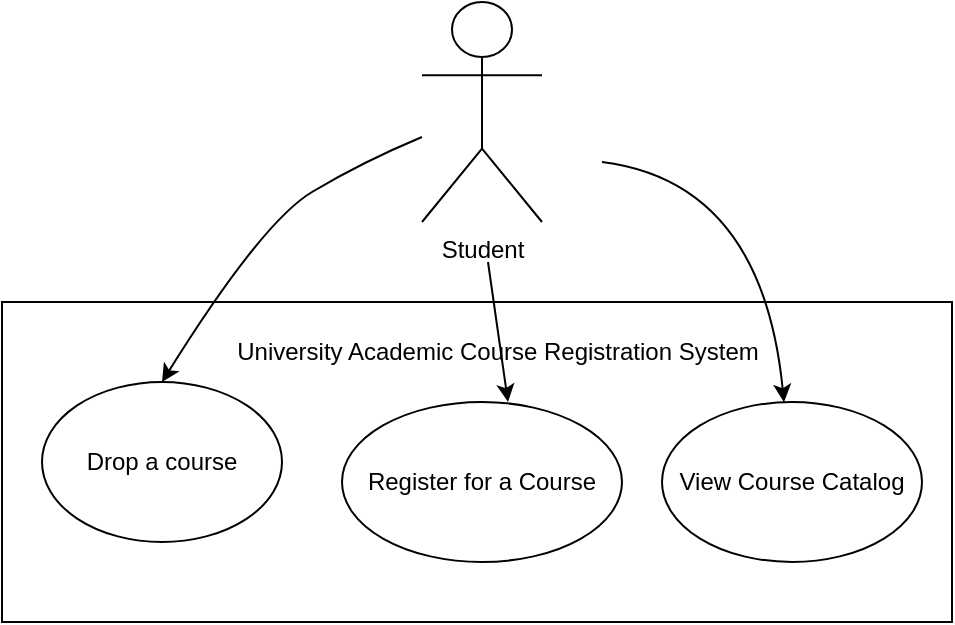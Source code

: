 <mxfile>
    <diagram id="QIV9C6ROLLLQnYYzU-eJ" name="Page-1">
        <mxGraphModel dx="640" dy="942" grid="1" gridSize="10" guides="1" tooltips="1" connect="1" arrows="1" fold="1" page="1" pageScale="1" pageWidth="850" pageHeight="1100" math="0" shadow="0">
            <root>
                <mxCell id="0"/>
                <mxCell id="1" parent="0"/>
                <mxCell id="2" value="Student&lt;br&gt;" style="shape=umlActor;verticalLabelPosition=bottom;verticalAlign=top;html=1;outlineConnect=0;" parent="1" vertex="1">
                    <mxGeometry x="320" y="230" width="60" height="110" as="geometry"/>
                </mxCell>
                <mxCell id="3" value="" style="rounded=0;whiteSpace=wrap;html=1;" parent="1" vertex="1">
                    <mxGeometry x="110" y="380" width="475" height="160" as="geometry"/>
                </mxCell>
                <mxCell id="4" value="University Academic Course Registration System" style="text;html=1;strokeColor=none;fillColor=none;align=center;verticalAlign=middle;whiteSpace=wrap;rounded=0;" parent="1" vertex="1">
                    <mxGeometry x="198" y="390" width="320" height="30" as="geometry"/>
                </mxCell>
                <mxCell id="5" value="Drop a course" style="ellipse;whiteSpace=wrap;html=1;" parent="1" vertex="1">
                    <mxGeometry x="130" y="420" width="120" height="80" as="geometry"/>
                </mxCell>
                <mxCell id="7" value="Register for a Course" style="ellipse;whiteSpace=wrap;html=1;" parent="1" vertex="1">
                    <mxGeometry x="280" y="430" width="140" height="80" as="geometry"/>
                </mxCell>
                <mxCell id="8" value="View Course Catalog" style="ellipse;whiteSpace=wrap;html=1;" parent="1" vertex="1">
                    <mxGeometry x="440" y="430" width="130" height="80" as="geometry"/>
                </mxCell>
                <mxCell id="11" value="" style="curved=1;endArrow=classic;html=1;entryX=0.5;entryY=0;entryDx=0;entryDy=0;" parent="1" source="2" target="5" edge="1">
                    <mxGeometry width="50" height="50" relative="1" as="geometry">
                        <mxPoint x="240" y="320" as="sourcePoint"/>
                        <mxPoint x="290" y="270" as="targetPoint"/>
                        <Array as="points">
                            <mxPoint x="290" y="310"/>
                            <mxPoint x="240" y="340"/>
                        </Array>
                    </mxGeometry>
                </mxCell>
                <mxCell id="12" value="" style="curved=1;endArrow=classic;html=1;" parent="1" target="8" edge="1">
                    <mxGeometry width="50" height="50" relative="1" as="geometry">
                        <mxPoint x="410" y="310" as="sourcePoint"/>
                        <mxPoint x="600" y="350" as="targetPoint"/>
                        <Array as="points">
                            <mxPoint x="490" y="320"/>
                        </Array>
                    </mxGeometry>
                </mxCell>
                <mxCell id="18" value="" style="endArrow=classic;html=1;" parent="1" edge="1">
                    <mxGeometry width="50" height="50" relative="1" as="geometry">
                        <mxPoint x="353" y="360" as="sourcePoint"/>
                        <mxPoint x="363" y="430" as="targetPoint"/>
                        <Array as="points"/>
                    </mxGeometry>
                </mxCell>
            </root>
        </mxGraphModel>
    </diagram>
</mxfile>
